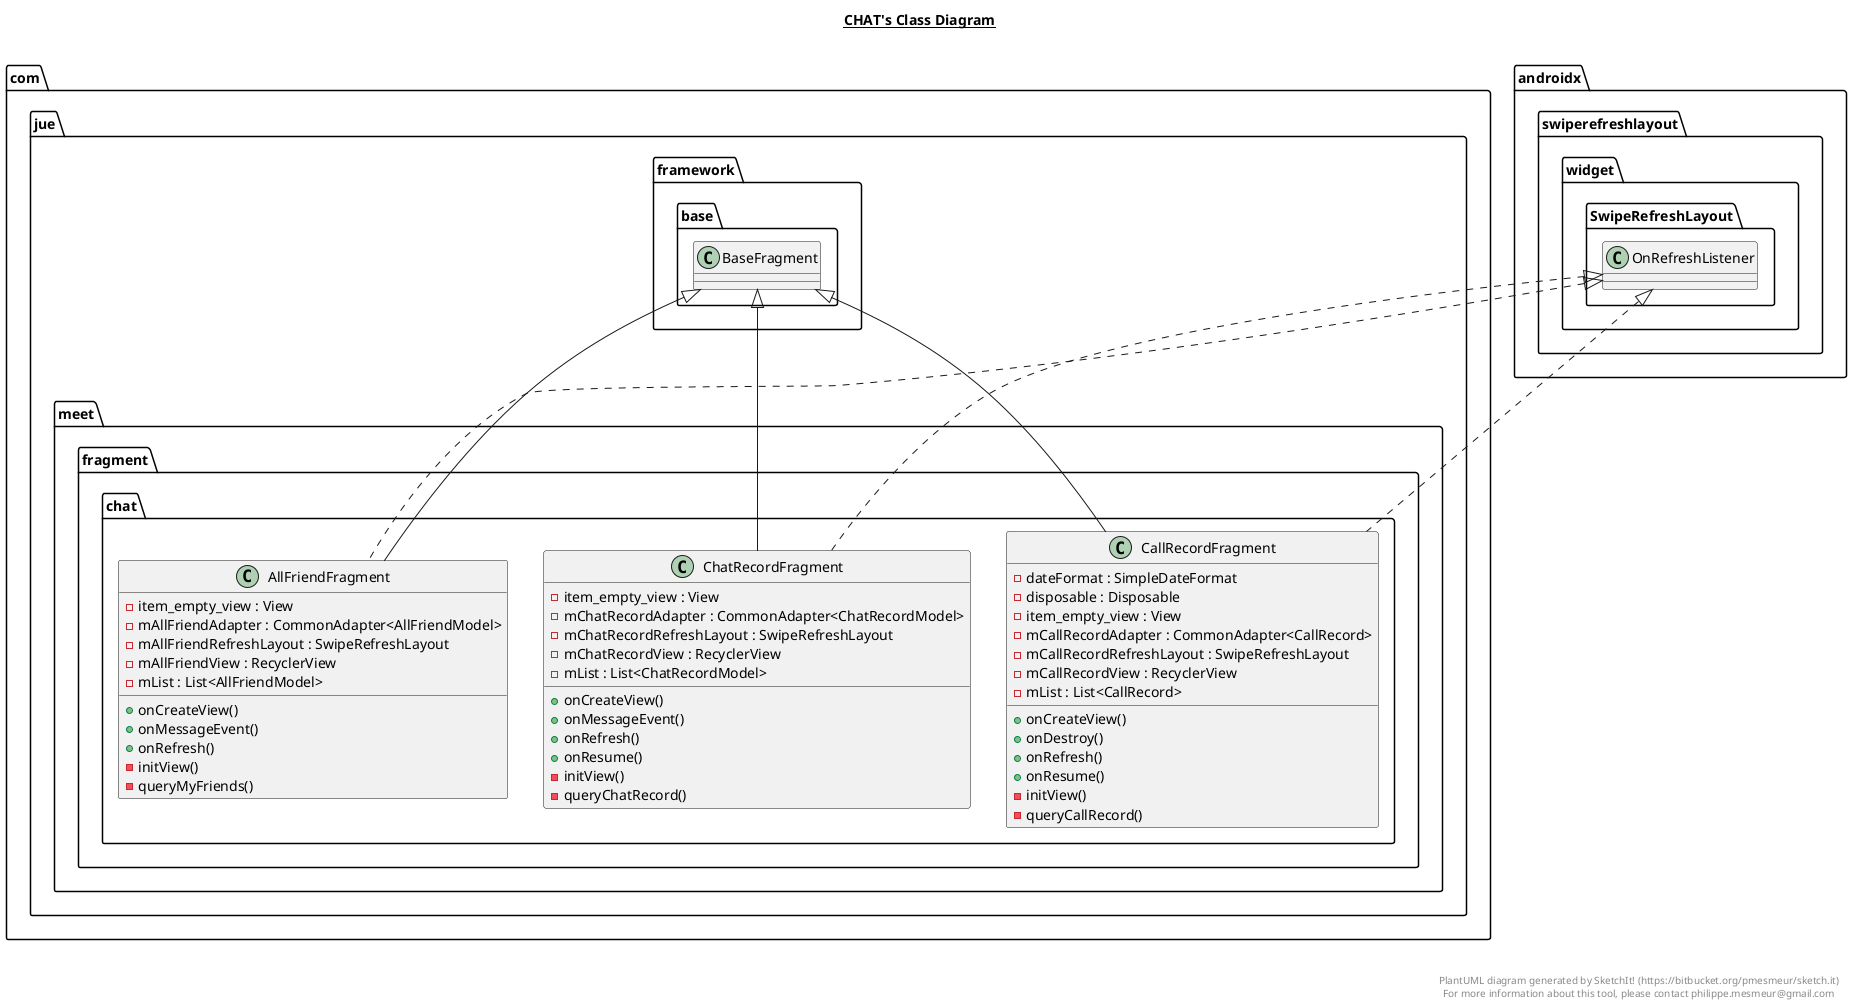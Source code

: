@startuml

title __CHAT's Class Diagram__\n

  namespace com.jue.meet {
    namespace fragment {
      namespace chat {
        class com.jue.meet.fragment.chat.AllFriendFragment {
            - item_empty_view : View
            - mAllFriendAdapter : CommonAdapter<AllFriendModel>
            - mAllFriendRefreshLayout : SwipeRefreshLayout
            - mAllFriendView : RecyclerView
            - mList : List<AllFriendModel>
            + onCreateView()
            + onMessageEvent()
            + onRefresh()
            - initView()
            - queryMyFriends()
        }
      }
    }
  }
  

  namespace com.jue.meet {
    namespace fragment {
      namespace chat {
        class com.jue.meet.fragment.chat.CallRecordFragment {
            - dateFormat : SimpleDateFormat
            - disposable : Disposable
            - item_empty_view : View
            - mCallRecordAdapter : CommonAdapter<CallRecord>
            - mCallRecordRefreshLayout : SwipeRefreshLayout
            - mCallRecordView : RecyclerView
            - mList : List<CallRecord>
            + onCreateView()
            + onDestroy()
            + onRefresh()
            + onResume()
            - initView()
            - queryCallRecord()
        }
      }
    }
  }
  

  namespace com.jue.meet {
    namespace fragment {
      namespace chat {
        class com.jue.meet.fragment.chat.ChatRecordFragment {
            - item_empty_view : View
            - mChatRecordAdapter : CommonAdapter<ChatRecordModel>
            - mChatRecordRefreshLayout : SwipeRefreshLayout
            - mChatRecordView : RecyclerView
            - mList : List<ChatRecordModel>
            + onCreateView()
            + onMessageEvent()
            + onRefresh()
            + onResume()
            - initView()
            - queryChatRecord()
        }
      }
    }
  }
  

  com.jue.meet.fragment.chat.AllFriendFragment .up.|> androidx.swiperefreshlayout.widget.SwipeRefreshLayout.OnRefreshListener
  com.jue.meet.fragment.chat.AllFriendFragment -up-|> com.jue.framework.base.BaseFragment
  com.jue.meet.fragment.chat.CallRecordFragment .up.|> androidx.swiperefreshlayout.widget.SwipeRefreshLayout.OnRefreshListener
  com.jue.meet.fragment.chat.CallRecordFragment -up-|> com.jue.framework.base.BaseFragment
  com.jue.meet.fragment.chat.ChatRecordFragment .up.|> androidx.swiperefreshlayout.widget.SwipeRefreshLayout.OnRefreshListener
  com.jue.meet.fragment.chat.ChatRecordFragment -up-|> com.jue.framework.base.BaseFragment


right footer


PlantUML diagram generated by SketchIt! (https://bitbucket.org/pmesmeur/sketch.it)
For more information about this tool, please contact philippe.mesmeur@gmail.com
endfooter

@enduml
